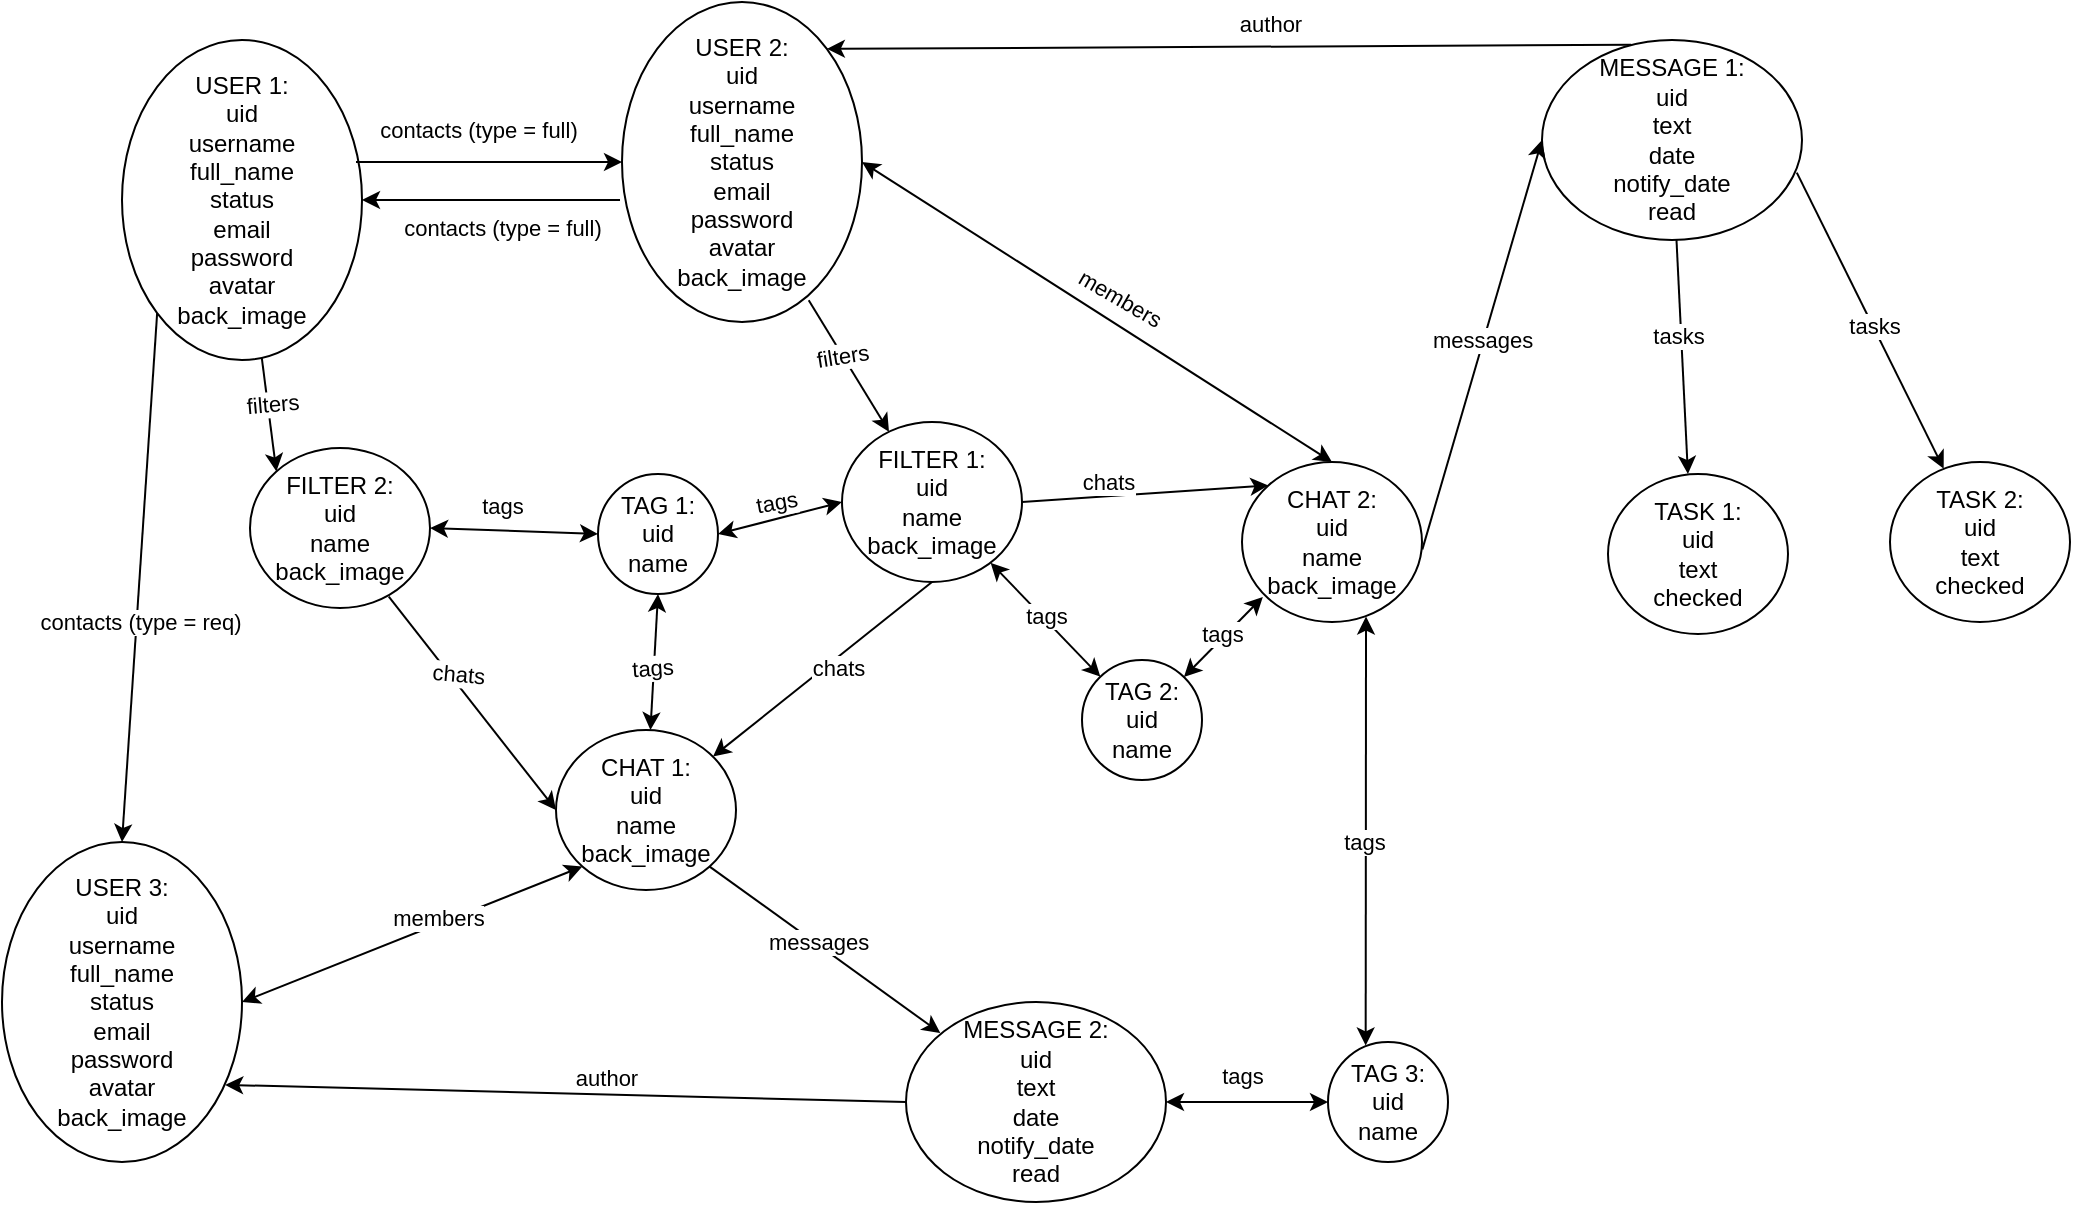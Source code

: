 <mxfile version="13.0.3" type="device"><diagram id="g0wpJrfQ9mR2fV0GkKbx" name="Page-1"><mxGraphModel dx="1718" dy="986" grid="0" gridSize="10" guides="1" tooltips="1" connect="1" arrows="1" fold="1" page="1" pageScale="1" pageWidth="10000" pageHeight="10000" math="0" shadow="0"><root><mxCell id="0"/><mxCell id="1" parent="0"/><mxCell id="RuXCHb3wkjG0Uql4GzPk-2" value="USER 1:&lt;br&gt;uid&lt;br&gt;username&lt;br&gt;full_name&lt;br&gt;status&lt;br&gt;email&lt;br&gt;password&lt;br&gt;avatar&lt;br&gt;back_image" style="ellipse;whiteSpace=wrap;html=1;" parent="1" vertex="1"><mxGeometry x="660" y="269" width="120" height="160" as="geometry"/></mxCell><mxCell id="RuXCHb3wkjG0Uql4GzPk-3" value="USER 2:&lt;br&gt;uid&lt;br&gt;username&lt;br&gt;full_name&lt;br&gt;status&lt;br&gt;email&lt;br&gt;password&lt;br&gt;avatar&lt;br&gt;back_image" style="ellipse;whiteSpace=wrap;html=1;" parent="1" vertex="1"><mxGeometry x="910" y="250" width="120" height="160" as="geometry"/></mxCell><mxCell id="RuXCHb3wkjG0Uql4GzPk-4" value="CHAT 1:&lt;br&gt;uid&lt;br&gt;name&lt;br&gt;back_image" style="ellipse;whiteSpace=wrap;html=1;" parent="1" vertex="1"><mxGeometry x="877" y="614" width="90" height="80" as="geometry"/></mxCell><mxCell id="RuXCHb3wkjG0Uql4GzPk-5" value="FILTER 1:&lt;br&gt;uid&lt;br&gt;name&lt;br&gt;back_image" style="ellipse;whiteSpace=wrap;html=1;" parent="1" vertex="1"><mxGeometry x="1020" y="460" width="90" height="80" as="geometry"/></mxCell><mxCell id="RuXCHb3wkjG0Uql4GzPk-6" value="CHAT 2:&lt;br&gt;uid&lt;br&gt;name&lt;br&gt;back_image" style="ellipse;whiteSpace=wrap;html=1;" parent="1" vertex="1"><mxGeometry x="1220" y="480" width="90" height="80" as="geometry"/></mxCell><mxCell id="RuXCHb3wkjG0Uql4GzPk-7" value="FILTER 2:&lt;br&gt;uid&lt;br&gt;name&lt;br&gt;back_image" style="ellipse;whiteSpace=wrap;html=1;" parent="1" vertex="1"><mxGeometry x="724" y="473" width="90" height="80" as="geometry"/></mxCell><mxCell id="RuXCHb3wkjG0Uql4GzPk-8" value="TAG 1:&lt;br&gt;uid&lt;br&gt;name" style="ellipse;whiteSpace=wrap;html=1;" parent="1" vertex="1"><mxGeometry x="898" y="486" width="60" height="60" as="geometry"/></mxCell><mxCell id="RuXCHb3wkjG0Uql4GzPk-10" value="TAG 2:&lt;br&gt;uid&lt;br&gt;name" style="ellipse;whiteSpace=wrap;html=1;" parent="1" vertex="1"><mxGeometry x="1140" y="579" width="60" height="60" as="geometry"/></mxCell><mxCell id="RuXCHb3wkjG0Uql4GzPk-11" value="TAG 3:&lt;br&gt;uid&lt;br&gt;name" style="ellipse;whiteSpace=wrap;html=1;" parent="1" vertex="1"><mxGeometry x="1263" y="770" width="60" height="60" as="geometry"/></mxCell><mxCell id="RuXCHb3wkjG0Uql4GzPk-12" value="MESSAGE 1:&lt;br&gt;uid&lt;br&gt;text&lt;br&gt;date&lt;br&gt;notify_date&lt;br&gt;read" style="ellipse;whiteSpace=wrap;html=1;" parent="1" vertex="1"><mxGeometry x="1370" y="269" width="130" height="100" as="geometry"/></mxCell><mxCell id="RuXCHb3wkjG0Uql4GzPk-13" value="MESSAGE 2:&lt;br&gt;uid&lt;br&gt;text&lt;br&gt;date&lt;br&gt;notify_date&lt;br&gt;read" style="ellipse;whiteSpace=wrap;html=1;" parent="1" vertex="1"><mxGeometry x="1052" y="750" width="130" height="100" as="geometry"/></mxCell><mxCell id="RuXCHb3wkjG0Uql4GzPk-14" value="TASK 1:&lt;br&gt;uid&lt;br&gt;text&lt;br&gt;checked" style="ellipse;whiteSpace=wrap;html=1;" parent="1" vertex="1"><mxGeometry x="1403" y="486" width="90" height="80" as="geometry"/></mxCell><mxCell id="RuXCHb3wkjG0Uql4GzPk-15" value="TASK 2:&lt;br&gt;uid&lt;br&gt;text&lt;br&gt;checked" style="ellipse;whiteSpace=wrap;html=1;" parent="1" vertex="1"><mxGeometry x="1544" y="480" width="90" height="80" as="geometry"/></mxCell><mxCell id="RuXCHb3wkjG0Uql4GzPk-16" value="" style="endArrow=classic;html=1;entryX=0;entryY=0.5;entryDx=0;entryDy=0;exitX=0.975;exitY=0.381;exitDx=0;exitDy=0;exitPerimeter=0;" parent="1" source="RuXCHb3wkjG0Uql4GzPk-2" target="RuXCHb3wkjG0Uql4GzPk-3" edge="1"><mxGeometry width="50" height="50" relative="1" as="geometry"><mxPoint x="870" y="420" as="sourcePoint"/><mxPoint x="1060" y="570" as="targetPoint"/></mxGeometry></mxCell><mxCell id="RuXCHb3wkjG0Uql4GzPk-17" value="contacts (type = full)" style="edgeLabel;html=1;align=center;verticalAlign=middle;resizable=0;points=[];rotation=0;" parent="RuXCHb3wkjG0Uql4GzPk-16" vertex="1" connectable="0"><mxGeometry x="-0.422" y="1" relative="1" as="geometry"><mxPoint x="22.23" y="-15.45" as="offset"/></mxGeometry></mxCell><mxCell id="RuXCHb3wkjG0Uql4GzPk-18" value="" style="endArrow=classic;html=1;" parent="1" target="RuXCHb3wkjG0Uql4GzPk-2" edge="1"><mxGeometry width="50" height="50" relative="1" as="geometry"><mxPoint x="909" y="349" as="sourcePoint"/><mxPoint x="970" y="430" as="targetPoint"/></mxGeometry></mxCell><mxCell id="RuXCHb3wkjG0Uql4GzPk-20" value="contacts (type = full)" style="edgeLabel;html=1;align=center;verticalAlign=middle;resizable=0;points=[];rotation=0;" parent="RuXCHb3wkjG0Uql4GzPk-18" vertex="1" connectable="0"><mxGeometry x="0.153" y="2" relative="1" as="geometry"><mxPoint x="15.37" y="11.92" as="offset"/></mxGeometry></mxCell><mxCell id="RuXCHb3wkjG0Uql4GzPk-21" value="USER 3:&lt;br&gt;uid&lt;br&gt;username&lt;br&gt;full_name&lt;br&gt;status&lt;br&gt;email&lt;br&gt;password&lt;br&gt;avatar&lt;br&gt;back_image" style="ellipse;whiteSpace=wrap;html=1;" parent="1" vertex="1"><mxGeometry x="600" y="670" width="120" height="160" as="geometry"/></mxCell><mxCell id="RuXCHb3wkjG0Uql4GzPk-22" value="" style="endArrow=classic;html=1;entryX=0.5;entryY=0;entryDx=0;entryDy=0;exitX=0;exitY=1;exitDx=0;exitDy=0;" parent="1" source="RuXCHb3wkjG0Uql4GzPk-2" target="RuXCHb3wkjG0Uql4GzPk-21" edge="1"><mxGeometry width="50" height="50" relative="1" as="geometry"><mxPoint x="840" y="410" as="sourcePoint"/><mxPoint x="890" y="360" as="targetPoint"/></mxGeometry></mxCell><mxCell id="RuXCHb3wkjG0Uql4GzPk-25" value="contacts (type = req)" style="edgeLabel;html=1;align=center;verticalAlign=middle;resizable=0;points=[];rotation=0;" parent="RuXCHb3wkjG0Uql4GzPk-22" vertex="1" connectable="0"><mxGeometry x="0.318" y="2" relative="1" as="geometry"><mxPoint x="1.04" y="-20.32" as="offset"/></mxGeometry></mxCell><mxCell id="RuXCHb3wkjG0Uql4GzPk-26" value="" style="endArrow=classic;html=1;entryX=0;entryY=0;entryDx=0;entryDy=0;" parent="1" source="RuXCHb3wkjG0Uql4GzPk-2" target="RuXCHb3wkjG0Uql4GzPk-7" edge="1"><mxGeometry width="50" height="50" relative="1" as="geometry"><mxPoint x="810" y="480" as="sourcePoint"/><mxPoint x="860" y="430" as="targetPoint"/></mxGeometry></mxCell><mxCell id="RuXCHb3wkjG0Uql4GzPk-27" value="filters" style="edgeLabel;html=1;align=center;verticalAlign=middle;resizable=0;points=[];rotation=-5;" parent="RuXCHb3wkjG0Uql4GzPk-26" vertex="1" connectable="0"><mxGeometry x="0.368" y="3" relative="1" as="geometry"><mxPoint x="-2.81" y="-15.38" as="offset"/></mxGeometry></mxCell><mxCell id="RuXCHb3wkjG0Uql4GzPk-28" value="" style="endArrow=classic;html=1;exitX=0.778;exitY=0.932;exitDx=0;exitDy=0;exitPerimeter=0;" parent="1" source="RuXCHb3wkjG0Uql4GzPk-3" target="RuXCHb3wkjG0Uql4GzPk-5" edge="1"><mxGeometry width="50" height="50" relative="1" as="geometry"><mxPoint x="1000.0" y="409.996" as="sourcePoint"/><mxPoint x="1068.075" y="489.011" as="targetPoint"/></mxGeometry></mxCell><mxCell id="RuXCHb3wkjG0Uql4GzPk-29" value="filters" style="edgeLabel;html=1;align=center;verticalAlign=middle;resizable=0;points=[];rotation=-9;" parent="RuXCHb3wkjG0Uql4GzPk-28" vertex="1" connectable="0"><mxGeometry x="0.368" y="3" relative="1" as="geometry"><mxPoint x="-13.42" y="-15.26" as="offset"/></mxGeometry></mxCell><mxCell id="RuXCHb3wkjG0Uql4GzPk-32" value="" style="endArrow=classic;html=1;entryX=0;entryY=0;entryDx=0;entryDy=0;exitX=1;exitY=0.5;exitDx=0;exitDy=0;startArrow=none;startFill=0;" parent="1" source="RuXCHb3wkjG0Uql4GzPk-5" target="RuXCHb3wkjG0Uql4GzPk-6" edge="1"><mxGeometry width="50" height="50" relative="1" as="geometry"><mxPoint x="1090" y="520" as="sourcePoint"/><mxPoint x="1140" y="470" as="targetPoint"/></mxGeometry></mxCell><mxCell id="RuXCHb3wkjG0Uql4GzPk-33" value="chats" style="edgeLabel;html=1;align=center;verticalAlign=middle;resizable=0;points=[];rotation=0;" parent="RuXCHb3wkjG0Uql4GzPk-32" vertex="1" connectable="0"><mxGeometry x="-0.179" y="1" relative="1" as="geometry"><mxPoint x="-7.65" y="-5.54" as="offset"/></mxGeometry></mxCell><mxCell id="RuXCHb3wkjG0Uql4GzPk-34" value="" style="endArrow=classic;html=1;exitX=0.5;exitY=1;exitDx=0;exitDy=0;" parent="1" source="RuXCHb3wkjG0Uql4GzPk-5" target="RuXCHb3wkjG0Uql4GzPk-4" edge="1"><mxGeometry width="50" height="50" relative="1" as="geometry"><mxPoint x="1120.0" y="510" as="sourcePoint"/><mxPoint x="1213.241" y="521.661" as="targetPoint"/></mxGeometry></mxCell><mxCell id="RuXCHb3wkjG0Uql4GzPk-35" value="chats" style="edgeLabel;html=1;align=center;verticalAlign=middle;resizable=0;points=[];rotation=0;" parent="RuXCHb3wkjG0Uql4GzPk-34" vertex="1" connectable="0"><mxGeometry x="-0.179" y="1" relative="1" as="geometry"><mxPoint x="-2.68" y="6.36" as="offset"/></mxGeometry></mxCell><mxCell id="RuXCHb3wkjG0Uql4GzPk-36" value="" style="endArrow=classic;html=1;exitX=0.771;exitY=0.929;exitDx=0;exitDy=0;entryX=0;entryY=0.5;entryDx=0;entryDy=0;exitPerimeter=0;" parent="1" source="RuXCHb3wkjG0Uql4GzPk-7" target="RuXCHb3wkjG0Uql4GzPk-4" edge="1"><mxGeometry width="50" height="50" relative="1" as="geometry"><mxPoint x="940" y="638.55" as="sourcePoint"/><mxPoint x="1018.479" y="710.003" as="targetPoint"/></mxGeometry></mxCell><mxCell id="RuXCHb3wkjG0Uql4GzPk-37" value="chats" style="edgeLabel;html=1;align=center;verticalAlign=middle;resizable=0;points=[];rotation=5;" parent="RuXCHb3wkjG0Uql4GzPk-36" vertex="1" connectable="0"><mxGeometry x="-0.179" y="1" relative="1" as="geometry"><mxPoint x="-0.62" y="-4.65" as="offset"/></mxGeometry></mxCell><mxCell id="RuXCHb3wkjG0Uql4GzPk-38" value="" style="endArrow=classic;startArrow=classic;html=1;entryX=1;entryY=0.5;entryDx=0;entryDy=0;exitX=0.5;exitY=0;exitDx=0;exitDy=0;" parent="1" source="RuXCHb3wkjG0Uql4GzPk-6" target="RuXCHb3wkjG0Uql4GzPk-3" edge="1"><mxGeometry width="50" height="50" relative="1" as="geometry"><mxPoint x="1100" y="530" as="sourcePoint"/><mxPoint x="1150" y="480" as="targetPoint"/></mxGeometry></mxCell><mxCell id="RuXCHb3wkjG0Uql4GzPk-39" value="members" style="edgeLabel;html=1;align=center;verticalAlign=middle;resizable=0;points=[];rotation=30;" parent="RuXCHb3wkjG0Uql4GzPk-38" vertex="1" connectable="0"><mxGeometry x="-0.255" relative="1" as="geometry"><mxPoint x="-18.56" y="-26.61" as="offset"/></mxGeometry></mxCell><mxCell id="RuXCHb3wkjG0Uql4GzPk-42" value="" style="endArrow=classic;startArrow=classic;html=1;entryX=1;entryY=0.5;entryDx=0;entryDy=0;exitX=0;exitY=1;exitDx=0;exitDy=0;" parent="1" source="RuXCHb3wkjG0Uql4GzPk-4" target="RuXCHb3wkjG0Uql4GzPk-21" edge="1"><mxGeometry width="50" height="50" relative="1" as="geometry"><mxPoint x="1020" y="880" as="sourcePoint"/><mxPoint x="815" y="710" as="targetPoint"/></mxGeometry></mxCell><mxCell id="RuXCHb3wkjG0Uql4GzPk-43" value="members" style="edgeLabel;html=1;align=center;verticalAlign=middle;resizable=0;points=[];rotation=0;" parent="RuXCHb3wkjG0Uql4GzPk-42" vertex="1" connectable="0"><mxGeometry x="-0.255" relative="1" as="geometry"><mxPoint x="-9.69" y="0.45" as="offset"/></mxGeometry></mxCell><mxCell id="RuXCHb3wkjG0Uql4GzPk-45" value="" style="endArrow=classic;html=1;exitX=0;exitY=0.5;exitDx=0;exitDy=0;entryX=1;entryY=0.5;entryDx=0;entryDy=0;startArrow=classic;startFill=1;" parent="1" source="RuXCHb3wkjG0Uql4GzPk-5" target="RuXCHb3wkjG0Uql4GzPk-8" edge="1"><mxGeometry width="50" height="50" relative="1" as="geometry"><mxPoint x="1160" y="640" as="sourcePoint"/><mxPoint x="1210" y="590" as="targetPoint"/></mxGeometry></mxCell><mxCell id="RuXCHb3wkjG0Uql4GzPk-46" value="tags" style="edgeLabel;html=1;align=center;verticalAlign=middle;resizable=0;points=[];rotation=-10;" parent="RuXCHb3wkjG0Uql4GzPk-45" vertex="1" connectable="0"><mxGeometry x="-0.407" y="-1" relative="1" as="geometry"><mxPoint x="-14.19" y="-3.82" as="offset"/></mxGeometry></mxCell><mxCell id="RuXCHb3wkjG0Uql4GzPk-47" value="" style="endArrow=classic;html=1;exitX=1;exitY=0.5;exitDx=0;exitDy=0;entryX=0;entryY=0.5;entryDx=0;entryDy=0;startArrow=classic;startFill=1;" parent="1" source="RuXCHb3wkjG0Uql4GzPk-7" target="RuXCHb3wkjG0Uql4GzPk-8" edge="1"><mxGeometry width="50" height="50" relative="1" as="geometry"><mxPoint x="1160" y="640" as="sourcePoint"/><mxPoint x="890" y="550" as="targetPoint"/></mxGeometry></mxCell><mxCell id="RuXCHb3wkjG0Uql4GzPk-48" value="tags" style="edgeLabel;html=1;align=center;verticalAlign=middle;resizable=0;points=[];rotation=0;" parent="RuXCHb3wkjG0Uql4GzPk-47" vertex="1" connectable="0"><mxGeometry x="-0.365" relative="1" as="geometry"><mxPoint x="9.18" y="-12.04" as="offset"/></mxGeometry></mxCell><mxCell id="RuXCHb3wkjG0Uql4GzPk-49" value="" style="endArrow=classic;html=1;entryX=0.5;entryY=1;entryDx=0;entryDy=0;startArrow=classic;startFill=1;" parent="1" source="RuXCHb3wkjG0Uql4GzPk-4" target="RuXCHb3wkjG0Uql4GzPk-8" edge="1"><mxGeometry width="50" height="50" relative="1" as="geometry"><mxPoint x="1160" y="640" as="sourcePoint"/><mxPoint x="1210" y="590" as="targetPoint"/></mxGeometry></mxCell><mxCell id="RuXCHb3wkjG0Uql4GzPk-50" value="tags" style="edgeLabel;html=1;align=center;verticalAlign=middle;resizable=0;points=[];rotation=-4;" parent="RuXCHb3wkjG0Uql4GzPk-49" vertex="1" connectable="0"><mxGeometry x="0.15" relative="1" as="geometry"><mxPoint x="-1.57" y="7.82" as="offset"/></mxGeometry></mxCell><mxCell id="RuXCHb3wkjG0Uql4GzPk-51" value="" style="endArrow=classic;html=1;startArrow=classic;startFill=1;" parent="1" source="RuXCHb3wkjG0Uql4GzPk-5" target="RuXCHb3wkjG0Uql4GzPk-10" edge="1"><mxGeometry width="50" height="50" relative="1" as="geometry"><mxPoint x="1124.631" y="690.482" as="sourcePoint"/><mxPoint x="1210" y="670" as="targetPoint"/></mxGeometry></mxCell><mxCell id="RuXCHb3wkjG0Uql4GzPk-52" value="tags" style="edgeLabel;html=1;align=center;verticalAlign=middle;resizable=0;points=[];rotation=0;" parent="RuXCHb3wkjG0Uql4GzPk-51" vertex="1" connectable="0"><mxGeometry x="0.15" relative="1" as="geometry"><mxPoint x="-4.01" y="-6.44" as="offset"/></mxGeometry></mxCell><mxCell id="RuXCHb3wkjG0Uql4GzPk-56" value="" style="endArrow=classic;html=1;exitX=0.116;exitY=0.843;exitDx=0;exitDy=0;exitPerimeter=0;startArrow=classic;startFill=1;" parent="1" source="RuXCHb3wkjG0Uql4GzPk-6" target="RuXCHb3wkjG0Uql4GzPk-10" edge="1"><mxGeometry width="50" height="50" relative="1" as="geometry"><mxPoint x="1110" y="530" as="sourcePoint"/><mxPoint x="1160" y="480" as="targetPoint"/></mxGeometry></mxCell><mxCell id="RuXCHb3wkjG0Uql4GzPk-58" value="tags" style="edgeLabel;html=1;align=center;verticalAlign=middle;resizable=0;points=[];rotation=0;" parent="RuXCHb3wkjG0Uql4GzPk-56" vertex="1" connectable="0"><mxGeometry x="-0.442" y="2" relative="1" as="geometry"><mxPoint x="-10.79" y="5.85" as="offset"/></mxGeometry></mxCell><mxCell id="RuXCHb3wkjG0Uql4GzPk-59" value="" style="endArrow=classic;html=1;entryX=0;entryY=0.5;entryDx=0;entryDy=0;exitX=1.002;exitY=0.546;exitDx=0;exitDy=0;exitPerimeter=0;" parent="1" source="RuXCHb3wkjG0Uql4GzPk-6" target="RuXCHb3wkjG0Uql4GzPk-12" edge="1"><mxGeometry width="50" height="50" relative="1" as="geometry"><mxPoint x="1250" y="490" as="sourcePoint"/><mxPoint x="1300" y="440" as="targetPoint"/></mxGeometry></mxCell><mxCell id="RuXCHb3wkjG0Uql4GzPk-60" value="messages" style="edgeLabel;html=1;align=center;verticalAlign=middle;resizable=0;points=[];" parent="RuXCHb3wkjG0Uql4GzPk-59" vertex="1" connectable="0"><mxGeometry x="-0.422" y="2" relative="1" as="geometry"><mxPoint x="14.44" y="-44.93" as="offset"/></mxGeometry></mxCell><mxCell id="RuXCHb3wkjG0Uql4GzPk-61" value="" style="endArrow=classic;html=1;exitX=0.98;exitY=0.663;exitDx=0;exitDy=0;exitPerimeter=0;" parent="1" source="RuXCHb3wkjG0Uql4GzPk-12" target="RuXCHb3wkjG0Uql4GzPk-15" edge="1"><mxGeometry width="50" height="50" relative="1" as="geometry"><mxPoint x="1250" y="530" as="sourcePoint"/><mxPoint x="1300" y="480" as="targetPoint"/></mxGeometry></mxCell><mxCell id="RuXCHb3wkjG0Uql4GzPk-62" value="tasks" style="edgeLabel;html=1;align=center;verticalAlign=middle;resizable=0;points=[];rotation=0;" parent="RuXCHb3wkjG0Uql4GzPk-61" vertex="1" connectable="0"><mxGeometry x="-0.161" y="-1" relative="1" as="geometry"><mxPoint x="7.99" y="13.45" as="offset"/></mxGeometry></mxCell><mxCell id="RuXCHb3wkjG0Uql4GzPk-63" value="" style="endArrow=classic;html=1;entryX=0.444;entryY=0;entryDx=0;entryDy=0;entryPerimeter=0;" parent="1" source="RuXCHb3wkjG0Uql4GzPk-12" target="RuXCHb3wkjG0Uql4GzPk-14" edge="1"><mxGeometry width="50" height="50" relative="1" as="geometry"><mxPoint x="1250" y="530" as="sourcePoint"/><mxPoint x="1300" y="480" as="targetPoint"/></mxGeometry></mxCell><mxCell id="RuXCHb3wkjG0Uql4GzPk-64" value="tasks" style="edgeLabel;html=1;align=center;verticalAlign=middle;resizable=0;points=[];rotation=0;" parent="RuXCHb3wkjG0Uql4GzPk-63" vertex="1" connectable="0"><mxGeometry x="-0.334" relative="1" as="geometry"><mxPoint x="-1.16" y="8.91" as="offset"/></mxGeometry></mxCell><mxCell id="RuXCHb3wkjG0Uql4GzPk-65" value="" style="endArrow=classic;html=1;entryX=0.132;entryY=0.155;entryDx=0;entryDy=0;entryPerimeter=0;exitX=1;exitY=1;exitDx=0;exitDy=0;" parent="1" source="RuXCHb3wkjG0Uql4GzPk-4" target="RuXCHb3wkjG0Uql4GzPk-13" edge="1"><mxGeometry width="50" height="50" relative="1" as="geometry"><mxPoint x="1160" y="690" as="sourcePoint"/><mxPoint x="1210" y="640" as="targetPoint"/></mxGeometry></mxCell><mxCell id="RuXCHb3wkjG0Uql4GzPk-66" value="messages" style="edgeLabel;html=1;align=center;verticalAlign=middle;resizable=0;points=[];rotation=0;" parent="RuXCHb3wkjG0Uql4GzPk-65" vertex="1" connectable="0"><mxGeometry x="0.174" y="-1" relative="1" as="geometry"><mxPoint x="-12.82" y="-11.85" as="offset"/></mxGeometry></mxCell><mxCell id="RuXCHb3wkjG0Uql4GzPk-67" value="" style="endArrow=classic;startArrow=classic;html=1;entryX=1;entryY=0.5;entryDx=0;entryDy=0;exitX=0;exitY=0.5;exitDx=0;exitDy=0;" parent="1" source="RuXCHb3wkjG0Uql4GzPk-11" target="RuXCHb3wkjG0Uql4GzPk-13" edge="1"><mxGeometry width="50" height="50" relative="1" as="geometry"><mxPoint x="1190" y="780" as="sourcePoint"/><mxPoint x="1240" y="730" as="targetPoint"/></mxGeometry></mxCell><mxCell id="RuXCHb3wkjG0Uql4GzPk-68" value="tags" style="edgeLabel;html=1;align=center;verticalAlign=middle;resizable=0;points=[];rotation=0;" parent="RuXCHb3wkjG0Uql4GzPk-67" vertex="1" connectable="0"><mxGeometry x="-0.318" y="1" relative="1" as="geometry"><mxPoint x="-15.5" y="-14.15" as="offset"/></mxGeometry></mxCell><mxCell id="RuXCHb3wkjG0Uql4GzPk-69" value="" style="endArrow=classic;html=1;exitX=0;exitY=0.5;exitDx=0;exitDy=0;entryX=0.93;entryY=0.759;entryDx=0;entryDy=0;entryPerimeter=0;" parent="1" source="RuXCHb3wkjG0Uql4GzPk-13" target="RuXCHb3wkjG0Uql4GzPk-21" edge="1"><mxGeometry width="50" height="50" relative="1" as="geometry"><mxPoint x="1000" y="730" as="sourcePoint"/><mxPoint x="1050" y="680" as="targetPoint"/></mxGeometry></mxCell><mxCell id="RuXCHb3wkjG0Uql4GzPk-70" value="author" style="edgeLabel;html=1;align=center;verticalAlign=middle;resizable=0;points=[];" parent="RuXCHb3wkjG0Uql4GzPk-69" vertex="1" connectable="0"><mxGeometry x="-0.244" y="-1" relative="1" as="geometry"><mxPoint x="-21.79" y="-8.21" as="offset"/></mxGeometry></mxCell><mxCell id="RuXCHb3wkjG0Uql4GzPk-71" value="" style="endArrow=classic;html=1;exitX=0.343;exitY=0.024;exitDx=0;exitDy=0;exitPerimeter=0;entryX=1;entryY=0;entryDx=0;entryDy=0;" parent="1" source="RuXCHb3wkjG0Uql4GzPk-12" target="RuXCHb3wkjG0Uql4GzPk-3" edge="1"><mxGeometry width="50" height="50" relative="1" as="geometry"><mxPoint x="1210" y="490" as="sourcePoint"/><mxPoint x="1050" y="270" as="targetPoint"/></mxGeometry></mxCell><mxCell id="RuXCHb3wkjG0Uql4GzPk-72" value="author" style="edgeLabel;html=1;align=center;verticalAlign=middle;resizable=0;points=[];rotation=0;" parent="RuXCHb3wkjG0Uql4GzPk-71" vertex="1" connectable="0"><mxGeometry x="-0.13" y="-1" relative="1" as="geometry"><mxPoint x="-5.59" y="-10.61" as="offset"/></mxGeometry></mxCell><mxCell id="RuXCHb3wkjG0Uql4GzPk-73" value="" style="endArrow=classic;startArrow=classic;html=1;entryX=0.689;entryY=0.966;entryDx=0;entryDy=0;entryPerimeter=0;exitX=0.314;exitY=0.029;exitDx=0;exitDy=0;exitPerimeter=0;" parent="1" source="RuXCHb3wkjG0Uql4GzPk-11" target="RuXCHb3wkjG0Uql4GzPk-6" edge="1"><mxGeometry width="50" height="50" relative="1" as="geometry"><mxPoint x="1119" y="571" as="sourcePoint"/><mxPoint x="1169" y="521" as="targetPoint"/></mxGeometry></mxCell><mxCell id="RuXCHb3wkjG0Uql4GzPk-74" value="tags" style="edgeLabel;html=1;align=center;verticalAlign=middle;resizable=0;points=[];rotation=0;" parent="RuXCHb3wkjG0Uql4GzPk-73" vertex="1" connectable="0"><mxGeometry x="-0.079" y="2" relative="1" as="geometry"><mxPoint x="1.08" y="-2.57" as="offset"/></mxGeometry></mxCell></root></mxGraphModel></diagram></mxfile>
